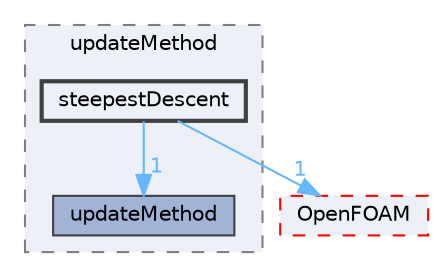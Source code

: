 digraph "src/optimisation/adjointOptimisation/adjoint/optimisation/updateMethod/steepestDescent"
{
 // LATEX_PDF_SIZE
  bgcolor="transparent";
  edge [fontname=Helvetica,fontsize=10,labelfontname=Helvetica,labelfontsize=10];
  node [fontname=Helvetica,fontsize=10,shape=box,height=0.2,width=0.4];
  compound=true
  subgraph clusterdir_442e213e33281933d117f57865442da6 {
    graph [ bgcolor="#edf0f7", pencolor="grey50", label="updateMethod", fontname=Helvetica,fontsize=10 style="filled,dashed", URL="dir_442e213e33281933d117f57865442da6.html",tooltip=""]
  dir_a968e0ad5abdbae5544be71ab3e682ac [label="updateMethod", fillcolor="#a2b4d6", color="grey25", style="filled", URL="dir_a968e0ad5abdbae5544be71ab3e682ac.html",tooltip=""];
  dir_88df35a5e10d2c270d489d870e602fe8 [label="steepestDescent", fillcolor="#edf0f7", color="grey25", style="filled,bold", URL="dir_88df35a5e10d2c270d489d870e602fe8.html",tooltip=""];
  }
  dir_c5473ff19b20e6ec4dfe5c310b3778a8 [label="OpenFOAM", fillcolor="#edf0f7", color="red", style="filled,dashed", URL="dir_c5473ff19b20e6ec4dfe5c310b3778a8.html",tooltip=""];
  dir_88df35a5e10d2c270d489d870e602fe8->dir_a968e0ad5abdbae5544be71ab3e682ac [headlabel="1", labeldistance=1.5 headhref="dir_003767_004233.html" href="dir_003767_004233.html" color="steelblue1" fontcolor="steelblue1"];
  dir_88df35a5e10d2c270d489d870e602fe8->dir_c5473ff19b20e6ec4dfe5c310b3778a8 [headlabel="1", labeldistance=1.5 headhref="dir_003767_002695.html" href="dir_003767_002695.html" color="steelblue1" fontcolor="steelblue1"];
}
